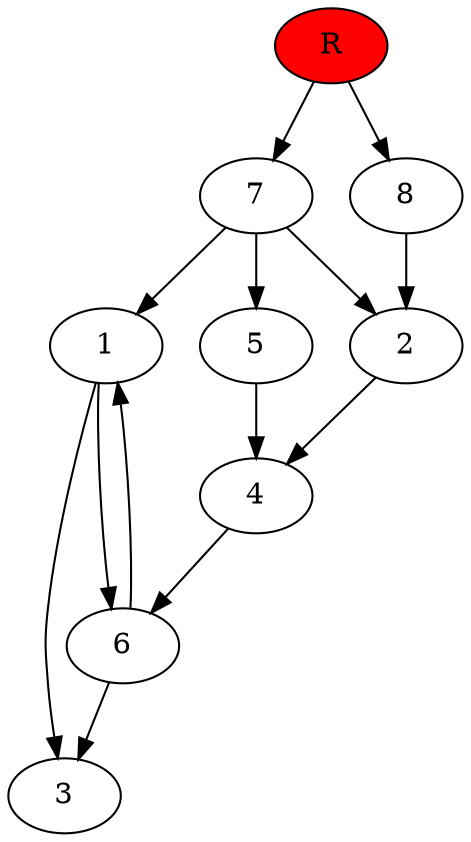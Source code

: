 digraph prb12983 {
	1
	2
	3
	4
	5
	6
	7
	8
	R [fillcolor="#ff0000" style=filled]
	1 -> 3
	1 -> 6
	2 -> 4
	4 -> 6
	5 -> 4
	6 -> 1
	6 -> 3
	7 -> 1
	7 -> 2
	7 -> 5
	8 -> 2
	R -> 7
	R -> 8
}
